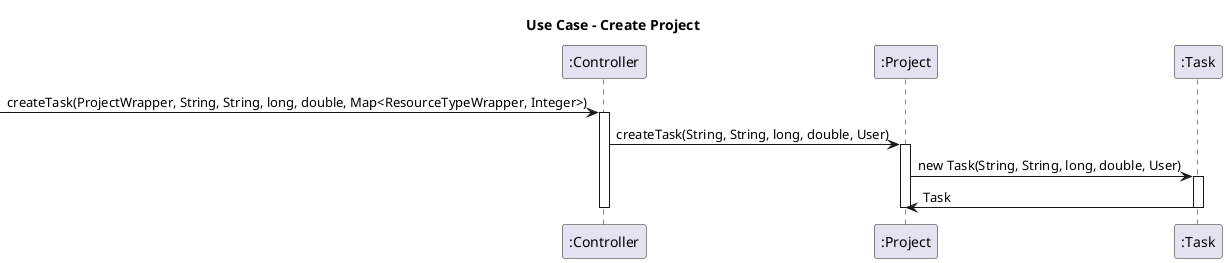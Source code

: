 @startuml

title "Use Case - Create Project"

-> ":Controller": createTask(ProjectWrapper, String, String, long, double, Map<ResourceTypeWrapper, Integer>)
activate ":Controller"

":Controller" -> ":Project" : createTask(String, String, long, double, User)
activate ":Project"

":Project" -> ":Task" : new Task(String, String, long, double, User)
activate ":Task"
":Task" -> ":Project" : Task
deactivate ":Task"
deactivate ":Project"

deactivate ":Controller"

@enduml
